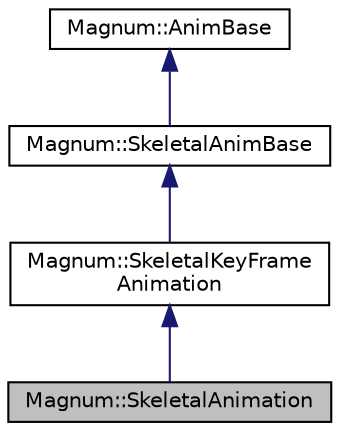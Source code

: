 digraph "Magnum::SkeletalAnimation"
{
  edge [fontname="Helvetica",fontsize="10",labelfontname="Helvetica",labelfontsize="10"];
  node [fontname="Helvetica",fontsize="10",shape=record];
  Node1 [label="Magnum::SkeletalAnimation",height=0.2,width=0.4,color="black", fillcolor="grey75", style="filled", fontcolor="black"];
  Node2 -> Node1 [dir="back",color="midnightblue",fontsize="10",style="solid",fontname="Helvetica"];
  Node2 [label="Magnum::SkeletalKeyFrame\lAnimation",height=0.2,width=0.4,color="black", fillcolor="white", style="filled",URL="$class_magnum_1_1_skeletal_key_frame_animation.html",tooltip="Base class For all type of Skeletal KeyFrame Animation. "];
  Node3 -> Node2 [dir="back",color="midnightblue",fontsize="10",style="solid",fontname="Helvetica"];
  Node3 [label="Magnum::SkeletalAnimBase",height=0.2,width=0.4,color="black", fillcolor="white", style="filled",URL="$class_magnum_1_1_skeletal_anim_base.html",tooltip="Base class For all type of Skeletal Animation. "];
  Node4 -> Node3 [dir="back",color="midnightblue",fontsize="10",style="solid",fontname="Helvetica"];
  Node4 [label="Magnum::AnimBase",height=0.2,width=0.4,color="black", fillcolor="white", style="filled",URL="$class_magnum_1_1_anim_base.html",tooltip="Base class For all type of Skeletal Animation. "];
}
